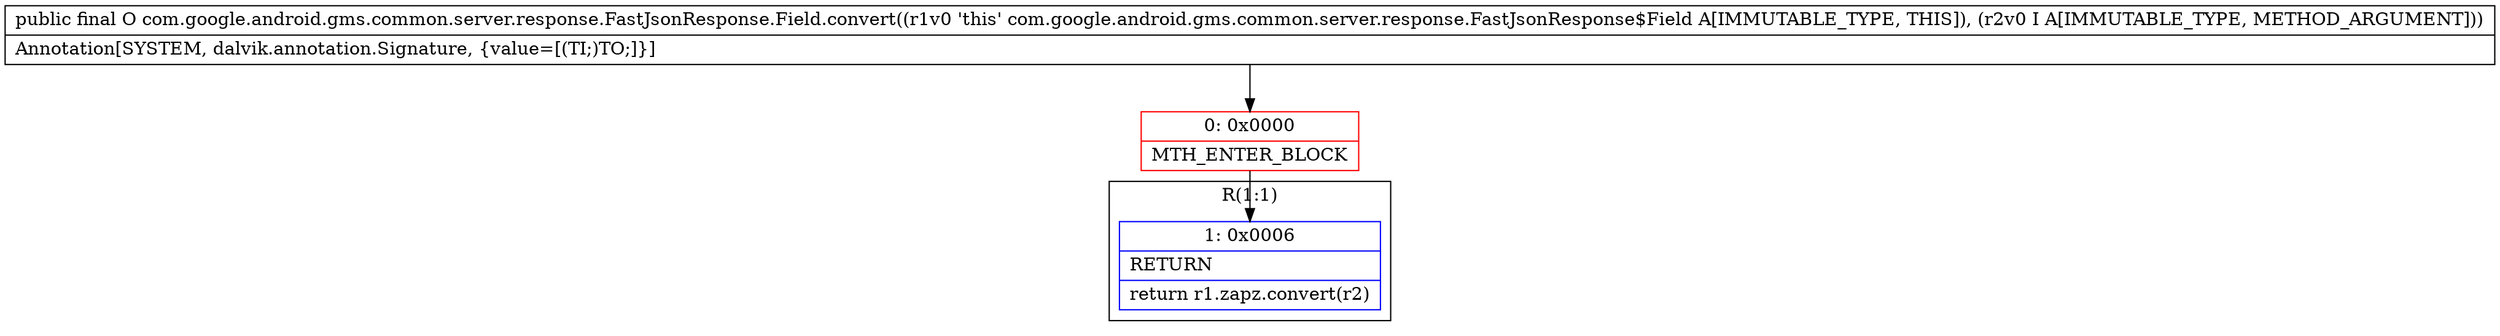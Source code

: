digraph "CFG forcom.google.android.gms.common.server.response.FastJsonResponse.Field.convert(Ljava\/lang\/Object;)Ljava\/lang\/Object;" {
subgraph cluster_Region_245248817 {
label = "R(1:1)";
node [shape=record,color=blue];
Node_1 [shape=record,label="{1\:\ 0x0006|RETURN\l|return r1.zapz.convert(r2)\l}"];
}
Node_0 [shape=record,color=red,label="{0\:\ 0x0000|MTH_ENTER_BLOCK\l}"];
MethodNode[shape=record,label="{public final O com.google.android.gms.common.server.response.FastJsonResponse.Field.convert((r1v0 'this' com.google.android.gms.common.server.response.FastJsonResponse$Field A[IMMUTABLE_TYPE, THIS]), (r2v0 I A[IMMUTABLE_TYPE, METHOD_ARGUMENT]))  | Annotation[SYSTEM, dalvik.annotation.Signature, \{value=[(TI;)TO;]\}]\l}"];
MethodNode -> Node_0;
Node_0 -> Node_1;
}

